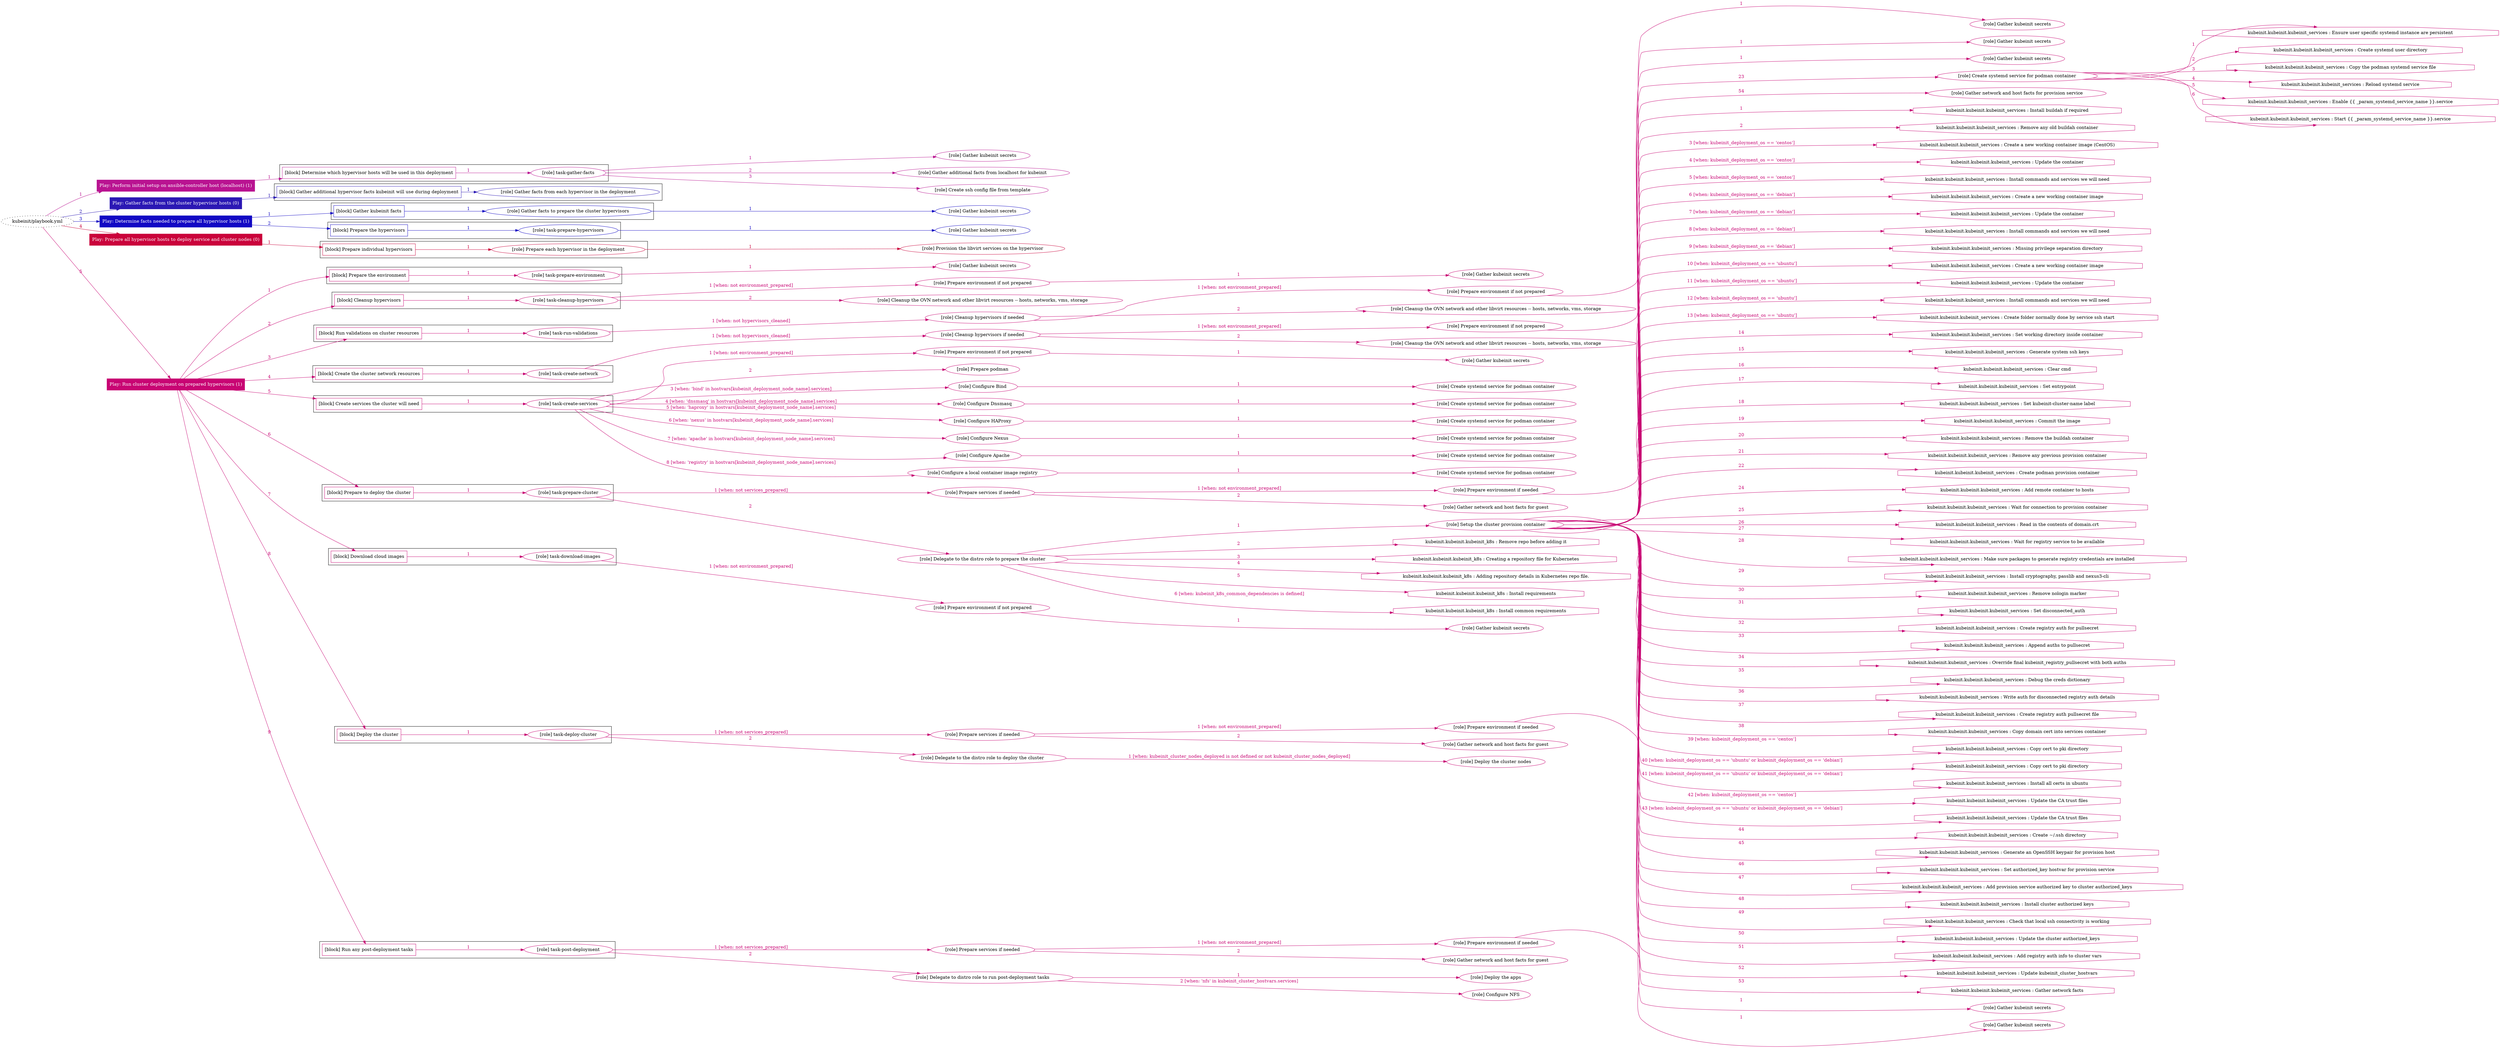 digraph {
	graph [concentrate=true ordering=in rankdir=LR ratio=fill]
	edge [esep=5 sep=10]
	"kubeinit/playbook.yml" [URL="/home/runner/work/kubeinit/kubeinit/kubeinit/playbook.yml" id=playbook_bab52380 style=dotted]
	play_ab8c2c2f [label="Play: Perform initial setup on ansible-controller host (localhost) (1)" URL="/home/runner/work/kubeinit/kubeinit/kubeinit/playbook.yml" color="#b91391" fontcolor="#ffffff" id=play_ab8c2c2f shape=box style=filled tooltip=localhost]
	"kubeinit/playbook.yml" -> play_ab8c2c2f [label="1 " color="#b91391" fontcolor="#b91391" id=edge_ab5bc87a labeltooltip="1 " tooltip="1 "]
	subgraph "Gather kubeinit secrets" {
		role_29bd2506 [label="[role] Gather kubeinit secrets" URL="/home/runner/.ansible/collections/ansible_collections/kubeinit/kubeinit/roles/kubeinit_prepare/tasks/build_hypervisors_group.yml" color="#b91391" id=role_29bd2506 tooltip="Gather kubeinit secrets"]
	}
	subgraph "Gather additional facts from localhost for kubeinit" {
		role_fb4307d1 [label="[role] Gather additional facts from localhost for kubeinit" URL="/home/runner/.ansible/collections/ansible_collections/kubeinit/kubeinit/roles/kubeinit_prepare/tasks/build_hypervisors_group.yml" color="#b91391" id=role_fb4307d1 tooltip="Gather additional facts from localhost for kubeinit"]
	}
	subgraph "Create ssh config file from template" {
		role_7c12951f [label="[role] Create ssh config file from template" URL="/home/runner/.ansible/collections/ansible_collections/kubeinit/kubeinit/roles/kubeinit_prepare/tasks/build_hypervisors_group.yml" color="#b91391" id=role_7c12951f tooltip="Create ssh config file from template"]
	}
	subgraph "task-gather-facts" {
		role_4f1a06e1 [label="[role] task-gather-facts" URL="/home/runner/work/kubeinit/kubeinit/kubeinit/playbook.yml" color="#b91391" id=role_4f1a06e1 tooltip="task-gather-facts"]
		role_4f1a06e1 -> role_29bd2506 [label="1 " color="#b91391" fontcolor="#b91391" id=edge_1827c71e labeltooltip="1 " tooltip="1 "]
		role_4f1a06e1 -> role_fb4307d1 [label="2 " color="#b91391" fontcolor="#b91391" id=edge_94fe7a59 labeltooltip="2 " tooltip="2 "]
		role_4f1a06e1 -> role_7c12951f [label="3 " color="#b91391" fontcolor="#b91391" id=edge_02c8deb4 labeltooltip="3 " tooltip="3 "]
	}
	subgraph "Play: Perform initial setup on ansible-controller host (localhost) (1)" {
		play_ab8c2c2f -> block_c62be55e [label=1 color="#b91391" fontcolor="#b91391" id=edge_c3bde0dd labeltooltip=1 tooltip=1]
		subgraph cluster_block_c62be55e {
			block_c62be55e [label="[block] Determine which hypervisor hosts will be used in this deployment" URL="/home/runner/work/kubeinit/kubeinit/kubeinit/playbook.yml" color="#b91391" id=block_c62be55e labeltooltip="Determine which hypervisor hosts will be used in this deployment" shape=box tooltip="Determine which hypervisor hosts will be used in this deployment"]
			block_c62be55e -> role_4f1a06e1 [label="1 " color="#b91391" fontcolor="#b91391" id=edge_980a116f labeltooltip="1 " tooltip="1 "]
		}
	}
	play_8b1535f5 [label="Play: Gather facts from the cluster hypervisor hosts (0)" URL="/home/runner/work/kubeinit/kubeinit/kubeinit/playbook.yml" color="#2b18b4" fontcolor="#ffffff" id=play_8b1535f5 shape=box style=filled tooltip="Play: Gather facts from the cluster hypervisor hosts (0)"]
	"kubeinit/playbook.yml" -> play_8b1535f5 [label="2 " color="#2b18b4" fontcolor="#2b18b4" id=edge_85190be4 labeltooltip="2 " tooltip="2 "]
	subgraph "Gather facts from each hypervisor in the deployment" {
		role_22b9bae1 [label="[role] Gather facts from each hypervisor in the deployment" URL="/home/runner/work/kubeinit/kubeinit/kubeinit/playbook.yml" color="#2b18b4" id=role_22b9bae1 tooltip="Gather facts from each hypervisor in the deployment"]
	}
	subgraph "Play: Gather facts from the cluster hypervisor hosts (0)" {
		play_8b1535f5 -> block_f2470f72 [label=1 color="#2b18b4" fontcolor="#2b18b4" id=edge_afec4514 labeltooltip=1 tooltip=1]
		subgraph cluster_block_f2470f72 {
			block_f2470f72 [label="[block] Gather additional hypervisor facts kubeinit will use during deployment" URL="/home/runner/work/kubeinit/kubeinit/kubeinit/playbook.yml" color="#2b18b4" id=block_f2470f72 labeltooltip="Gather additional hypervisor facts kubeinit will use during deployment" shape=box tooltip="Gather additional hypervisor facts kubeinit will use during deployment"]
			block_f2470f72 -> role_22b9bae1 [label="1 " color="#2b18b4" fontcolor="#2b18b4" id=edge_a79afdf9 labeltooltip="1 " tooltip="1 "]
		}
	}
	play_dfa42c08 [label="Play: Determine facts needed to prepare all hypervisor hosts (1)" URL="/home/runner/work/kubeinit/kubeinit/kubeinit/playbook.yml" color="#1208c4" fontcolor="#ffffff" id=play_dfa42c08 shape=box style=filled tooltip=localhost]
	"kubeinit/playbook.yml" -> play_dfa42c08 [label="3 " color="#1208c4" fontcolor="#1208c4" id=edge_bd2ebde8 labeltooltip="3 " tooltip="3 "]
	subgraph "Gather kubeinit secrets" {
		role_fef982fc [label="[role] Gather kubeinit secrets" URL="/home/runner/.ansible/collections/ansible_collections/kubeinit/kubeinit/roles/kubeinit_prepare/tasks/gather_kubeinit_facts.yml" color="#1208c4" id=role_fef982fc tooltip="Gather kubeinit secrets"]
	}
	subgraph "Gather facts to prepare the cluster hypervisors" {
		role_7468e5c7 [label="[role] Gather facts to prepare the cluster hypervisors" URL="/home/runner/work/kubeinit/kubeinit/kubeinit/playbook.yml" color="#1208c4" id=role_7468e5c7 tooltip="Gather facts to prepare the cluster hypervisors"]
		role_7468e5c7 -> role_fef982fc [label="1 " color="#1208c4" fontcolor="#1208c4" id=edge_0c8e7623 labeltooltip="1 " tooltip="1 "]
	}
	subgraph "Gather kubeinit secrets" {
		role_b72c1bca [label="[role] Gather kubeinit secrets" URL="/home/runner/.ansible/collections/ansible_collections/kubeinit/kubeinit/roles/kubeinit_prepare/tasks/gather_kubeinit_facts.yml" color="#1208c4" id=role_b72c1bca tooltip="Gather kubeinit secrets"]
	}
	subgraph "task-prepare-hypervisors" {
		role_9afe0929 [label="[role] task-prepare-hypervisors" URL="/home/runner/work/kubeinit/kubeinit/kubeinit/playbook.yml" color="#1208c4" id=role_9afe0929 tooltip="task-prepare-hypervisors"]
		role_9afe0929 -> role_b72c1bca [label="1 " color="#1208c4" fontcolor="#1208c4" id=edge_d8d8171d labeltooltip="1 " tooltip="1 "]
	}
	subgraph "Play: Determine facts needed to prepare all hypervisor hosts (1)" {
		play_dfa42c08 -> block_38c00bbc [label=1 color="#1208c4" fontcolor="#1208c4" id=edge_6fd871fe labeltooltip=1 tooltip=1]
		subgraph cluster_block_38c00bbc {
			block_38c00bbc [label="[block] Gather kubeinit facts" URL="/home/runner/work/kubeinit/kubeinit/kubeinit/playbook.yml" color="#1208c4" id=block_38c00bbc labeltooltip="Gather kubeinit facts" shape=box tooltip="Gather kubeinit facts"]
			block_38c00bbc -> role_7468e5c7 [label="1 " color="#1208c4" fontcolor="#1208c4" id=edge_7c41021a labeltooltip="1 " tooltip="1 "]
		}
		play_dfa42c08 -> block_5c221684 [label=2 color="#1208c4" fontcolor="#1208c4" id=edge_001e191f labeltooltip=2 tooltip=2]
		subgraph cluster_block_5c221684 {
			block_5c221684 [label="[block] Prepare the hypervisors" URL="/home/runner/work/kubeinit/kubeinit/kubeinit/playbook.yml" color="#1208c4" id=block_5c221684 labeltooltip="Prepare the hypervisors" shape=box tooltip="Prepare the hypervisors"]
			block_5c221684 -> role_9afe0929 [label="1 " color="#1208c4" fontcolor="#1208c4" id=edge_c5ece79e labeltooltip="1 " tooltip="1 "]
		}
	}
	play_35e8d7ab [label="Play: Prepare all hypervisor hosts to deploy service and cluster nodes (0)" URL="/home/runner/work/kubeinit/kubeinit/kubeinit/playbook.yml" color="#ca023b" fontcolor="#ffffff" id=play_35e8d7ab shape=box style=filled tooltip="Play: Prepare all hypervisor hosts to deploy service and cluster nodes (0)"]
	"kubeinit/playbook.yml" -> play_35e8d7ab [label="4 " color="#ca023b" fontcolor="#ca023b" id=edge_f5c8b6b8 labeltooltip="4 " tooltip="4 "]
	subgraph "Provision the libvirt services on the hypervisor" {
		role_1c97cb30 [label="[role] Provision the libvirt services on the hypervisor" URL="/home/runner/.ansible/collections/ansible_collections/kubeinit/kubeinit/roles/kubeinit_prepare/tasks/prepare_hypervisor.yml" color="#ca023b" id=role_1c97cb30 tooltip="Provision the libvirt services on the hypervisor"]
	}
	subgraph "Prepare each hypervisor in the deployment" {
		role_e67d24f3 [label="[role] Prepare each hypervisor in the deployment" URL="/home/runner/work/kubeinit/kubeinit/kubeinit/playbook.yml" color="#ca023b" id=role_e67d24f3 tooltip="Prepare each hypervisor in the deployment"]
		role_e67d24f3 -> role_1c97cb30 [label="1 " color="#ca023b" fontcolor="#ca023b" id=edge_efeb98af labeltooltip="1 " tooltip="1 "]
	}
	subgraph "Play: Prepare all hypervisor hosts to deploy service and cluster nodes (0)" {
		play_35e8d7ab -> block_9f0ec463 [label=1 color="#ca023b" fontcolor="#ca023b" id=edge_41ab7e2b labeltooltip=1 tooltip=1]
		subgraph cluster_block_9f0ec463 {
			block_9f0ec463 [label="[block] Prepare individual hypervisors" URL="/home/runner/work/kubeinit/kubeinit/kubeinit/playbook.yml" color="#ca023b" id=block_9f0ec463 labeltooltip="Prepare individual hypervisors" shape=box tooltip="Prepare individual hypervisors"]
			block_9f0ec463 -> role_e67d24f3 [label="1 " color="#ca023b" fontcolor="#ca023b" id=edge_e5e2b508 labeltooltip="1 " tooltip="1 "]
		}
	}
	play_7122db43 [label="Play: Run cluster deployment on prepared hypervisors (1)" URL="/home/runner/work/kubeinit/kubeinit/kubeinit/playbook.yml" color="#c80473" fontcolor="#ffffff" id=play_7122db43 shape=box style=filled tooltip=localhost]
	"kubeinit/playbook.yml" -> play_7122db43 [label="5 " color="#c80473" fontcolor="#c80473" id=edge_ae13721a labeltooltip="5 " tooltip="5 "]
	subgraph "Gather kubeinit secrets" {
		role_ff8877bf [label="[role] Gather kubeinit secrets" URL="/home/runner/.ansible/collections/ansible_collections/kubeinit/kubeinit/roles/kubeinit_prepare/tasks/gather_kubeinit_facts.yml" color="#c80473" id=role_ff8877bf tooltip="Gather kubeinit secrets"]
	}
	subgraph "task-prepare-environment" {
		role_b463a0f3 [label="[role] task-prepare-environment" URL="/home/runner/work/kubeinit/kubeinit/kubeinit/playbook.yml" color="#c80473" id=role_b463a0f3 tooltip="task-prepare-environment"]
		role_b463a0f3 -> role_ff8877bf [label="1 " color="#c80473" fontcolor="#c80473" id=edge_66064299 labeltooltip="1 " tooltip="1 "]
	}
	subgraph "Gather kubeinit secrets" {
		role_2657d0c7 [label="[role] Gather kubeinit secrets" URL="/home/runner/.ansible/collections/ansible_collections/kubeinit/kubeinit/roles/kubeinit_prepare/tasks/gather_kubeinit_facts.yml" color="#c80473" id=role_2657d0c7 tooltip="Gather kubeinit secrets"]
	}
	subgraph "Prepare environment if not prepared" {
		role_922859eb [label="[role] Prepare environment if not prepared" URL="/home/runner/.ansible/collections/ansible_collections/kubeinit/kubeinit/roles/kubeinit_prepare/tasks/cleanup_hypervisors.yml" color="#c80473" id=role_922859eb tooltip="Prepare environment if not prepared"]
		role_922859eb -> role_2657d0c7 [label="1 " color="#c80473" fontcolor="#c80473" id=edge_5bd768f9 labeltooltip="1 " tooltip="1 "]
	}
	subgraph "Cleanup the OVN network and other libvirt resources -- hosts, networks, vms, storage" {
		role_6a330fbf [label="[role] Cleanup the OVN network and other libvirt resources -- hosts, networks, vms, storage" URL="/home/runner/.ansible/collections/ansible_collections/kubeinit/kubeinit/roles/kubeinit_prepare/tasks/cleanup_hypervisors.yml" color="#c80473" id=role_6a330fbf tooltip="Cleanup the OVN network and other libvirt resources -- hosts, networks, vms, storage"]
	}
	subgraph "task-cleanup-hypervisors" {
		role_bda03fb5 [label="[role] task-cleanup-hypervisors" URL="/home/runner/work/kubeinit/kubeinit/kubeinit/playbook.yml" color="#c80473" id=role_bda03fb5 tooltip="task-cleanup-hypervisors"]
		role_bda03fb5 -> role_922859eb [label="1 [when: not environment_prepared]" color="#c80473" fontcolor="#c80473" id=edge_a8657cf2 labeltooltip="1 [when: not environment_prepared]" tooltip="1 [when: not environment_prepared]"]
		role_bda03fb5 -> role_6a330fbf [label="2 " color="#c80473" fontcolor="#c80473" id=edge_fb0228de labeltooltip="2 " tooltip="2 "]
	}
	subgraph "Gather kubeinit secrets" {
		role_5c817d25 [label="[role] Gather kubeinit secrets" URL="/home/runner/.ansible/collections/ansible_collections/kubeinit/kubeinit/roles/kubeinit_prepare/tasks/gather_kubeinit_facts.yml" color="#c80473" id=role_5c817d25 tooltip="Gather kubeinit secrets"]
	}
	subgraph "Prepare environment if not prepared" {
		role_eb1e2b5a [label="[role] Prepare environment if not prepared" URL="/home/runner/.ansible/collections/ansible_collections/kubeinit/kubeinit/roles/kubeinit_prepare/tasks/cleanup_hypervisors.yml" color="#c80473" id=role_eb1e2b5a tooltip="Prepare environment if not prepared"]
		role_eb1e2b5a -> role_5c817d25 [label="1 " color="#c80473" fontcolor="#c80473" id=edge_af7e07a8 labeltooltip="1 " tooltip="1 "]
	}
	subgraph "Cleanup the OVN network and other libvirt resources -- hosts, networks, vms, storage" {
		role_a6168271 [label="[role] Cleanup the OVN network and other libvirt resources -- hosts, networks, vms, storage" URL="/home/runner/.ansible/collections/ansible_collections/kubeinit/kubeinit/roles/kubeinit_prepare/tasks/cleanup_hypervisors.yml" color="#c80473" id=role_a6168271 tooltip="Cleanup the OVN network and other libvirt resources -- hosts, networks, vms, storage"]
	}
	subgraph "Cleanup hypervisors if needed" {
		role_17991f16 [label="[role] Cleanup hypervisors if needed" URL="/home/runner/.ansible/collections/ansible_collections/kubeinit/kubeinit/roles/kubeinit_validations/tasks/main.yml" color="#c80473" id=role_17991f16 tooltip="Cleanup hypervisors if needed"]
		role_17991f16 -> role_eb1e2b5a [label="1 [when: not environment_prepared]" color="#c80473" fontcolor="#c80473" id=edge_dbf81beb labeltooltip="1 [when: not environment_prepared]" tooltip="1 [when: not environment_prepared]"]
		role_17991f16 -> role_a6168271 [label="2 " color="#c80473" fontcolor="#c80473" id=edge_245c0094 labeltooltip="2 " tooltip="2 "]
	}
	subgraph "task-run-validations" {
		role_a78595de [label="[role] task-run-validations" URL="/home/runner/work/kubeinit/kubeinit/kubeinit/playbook.yml" color="#c80473" id=role_a78595de tooltip="task-run-validations"]
		role_a78595de -> role_17991f16 [label="1 [when: not hypervisors_cleaned]" color="#c80473" fontcolor="#c80473" id=edge_1db9addf labeltooltip="1 [when: not hypervisors_cleaned]" tooltip="1 [when: not hypervisors_cleaned]"]
	}
	subgraph "Gather kubeinit secrets" {
		role_f3d2ae56 [label="[role] Gather kubeinit secrets" URL="/home/runner/.ansible/collections/ansible_collections/kubeinit/kubeinit/roles/kubeinit_prepare/tasks/gather_kubeinit_facts.yml" color="#c80473" id=role_f3d2ae56 tooltip="Gather kubeinit secrets"]
	}
	subgraph "Prepare environment if not prepared" {
		role_ef131fc8 [label="[role] Prepare environment if not prepared" URL="/home/runner/.ansible/collections/ansible_collections/kubeinit/kubeinit/roles/kubeinit_prepare/tasks/cleanup_hypervisors.yml" color="#c80473" id=role_ef131fc8 tooltip="Prepare environment if not prepared"]
		role_ef131fc8 -> role_f3d2ae56 [label="1 " color="#c80473" fontcolor="#c80473" id=edge_275e62e5 labeltooltip="1 " tooltip="1 "]
	}
	subgraph "Cleanup the OVN network and other libvirt resources -- hosts, networks, vms, storage" {
		role_db1ad10c [label="[role] Cleanup the OVN network and other libvirt resources -- hosts, networks, vms, storage" URL="/home/runner/.ansible/collections/ansible_collections/kubeinit/kubeinit/roles/kubeinit_prepare/tasks/cleanup_hypervisors.yml" color="#c80473" id=role_db1ad10c tooltip="Cleanup the OVN network and other libvirt resources -- hosts, networks, vms, storage"]
	}
	subgraph "Cleanup hypervisors if needed" {
		role_2d81daad [label="[role] Cleanup hypervisors if needed" URL="/home/runner/.ansible/collections/ansible_collections/kubeinit/kubeinit/roles/kubeinit_libvirt/tasks/create_network.yml" color="#c80473" id=role_2d81daad tooltip="Cleanup hypervisors if needed"]
		role_2d81daad -> role_ef131fc8 [label="1 [when: not environment_prepared]" color="#c80473" fontcolor="#c80473" id=edge_c648af03 labeltooltip="1 [when: not environment_prepared]" tooltip="1 [when: not environment_prepared]"]
		role_2d81daad -> role_db1ad10c [label="2 " color="#c80473" fontcolor="#c80473" id=edge_c4f0b02d labeltooltip="2 " tooltip="2 "]
	}
	subgraph "task-create-network" {
		role_877acf6f [label="[role] task-create-network" URL="/home/runner/work/kubeinit/kubeinit/kubeinit/playbook.yml" color="#c80473" id=role_877acf6f tooltip="task-create-network"]
		role_877acf6f -> role_2d81daad [label="1 [when: not hypervisors_cleaned]" color="#c80473" fontcolor="#c80473" id=edge_6171f431 labeltooltip="1 [when: not hypervisors_cleaned]" tooltip="1 [when: not hypervisors_cleaned]"]
	}
	subgraph "Gather kubeinit secrets" {
		role_0e3fd615 [label="[role] Gather kubeinit secrets" URL="/home/runner/.ansible/collections/ansible_collections/kubeinit/kubeinit/roles/kubeinit_prepare/tasks/gather_kubeinit_facts.yml" color="#c80473" id=role_0e3fd615 tooltip="Gather kubeinit secrets"]
	}
	subgraph "Prepare environment if not prepared" {
		role_6198b1c5 [label="[role] Prepare environment if not prepared" URL="/home/runner/.ansible/collections/ansible_collections/kubeinit/kubeinit/roles/kubeinit_services/tasks/main.yml" color="#c80473" id=role_6198b1c5 tooltip="Prepare environment if not prepared"]
		role_6198b1c5 -> role_0e3fd615 [label="1 " color="#c80473" fontcolor="#c80473" id=edge_bcfac354 labeltooltip="1 " tooltip="1 "]
	}
	subgraph "Prepare podman" {
		role_3cb2ec91 [label="[role] Prepare podman" URL="/home/runner/.ansible/collections/ansible_collections/kubeinit/kubeinit/roles/kubeinit_services/tasks/00_create_service_pod.yml" color="#c80473" id=role_3cb2ec91 tooltip="Prepare podman"]
	}
	subgraph "Create systemd service for podman container" {
		role_beee6a24 [label="[role] Create systemd service for podman container" URL="/home/runner/.ansible/collections/ansible_collections/kubeinit/kubeinit/roles/kubeinit_bind/tasks/main.yml" color="#c80473" id=role_beee6a24 tooltip="Create systemd service for podman container"]
	}
	subgraph "Configure Bind" {
		role_9163fbd9 [label="[role] Configure Bind" URL="/home/runner/.ansible/collections/ansible_collections/kubeinit/kubeinit/roles/kubeinit_services/tasks/start_services_containers.yml" color="#c80473" id=role_9163fbd9 tooltip="Configure Bind"]
		role_9163fbd9 -> role_beee6a24 [label="1 " color="#c80473" fontcolor="#c80473" id=edge_44fa0951 labeltooltip="1 " tooltip="1 "]
	}
	subgraph "Create systemd service for podman container" {
		role_f602eb16 [label="[role] Create systemd service for podman container" URL="/home/runner/.ansible/collections/ansible_collections/kubeinit/kubeinit/roles/kubeinit_dnsmasq/tasks/main.yml" color="#c80473" id=role_f602eb16 tooltip="Create systemd service for podman container"]
	}
	subgraph "Configure Dnsmasq" {
		role_70b5dde8 [label="[role] Configure Dnsmasq" URL="/home/runner/.ansible/collections/ansible_collections/kubeinit/kubeinit/roles/kubeinit_services/tasks/start_services_containers.yml" color="#c80473" id=role_70b5dde8 tooltip="Configure Dnsmasq"]
		role_70b5dde8 -> role_f602eb16 [label="1 " color="#c80473" fontcolor="#c80473" id=edge_2ef0e050 labeltooltip="1 " tooltip="1 "]
	}
	subgraph "Create systemd service for podman container" {
		role_3c6e41ba [label="[role] Create systemd service for podman container" URL="/home/runner/.ansible/collections/ansible_collections/kubeinit/kubeinit/roles/kubeinit_haproxy/tasks/main.yml" color="#c80473" id=role_3c6e41ba tooltip="Create systemd service for podman container"]
	}
	subgraph "Configure HAProxy" {
		role_0c45ed5b [label="[role] Configure HAProxy" URL="/home/runner/.ansible/collections/ansible_collections/kubeinit/kubeinit/roles/kubeinit_services/tasks/start_services_containers.yml" color="#c80473" id=role_0c45ed5b tooltip="Configure HAProxy"]
		role_0c45ed5b -> role_3c6e41ba [label="1 " color="#c80473" fontcolor="#c80473" id=edge_a0116e2d labeltooltip="1 " tooltip="1 "]
	}
	subgraph "Create systemd service for podman container" {
		role_84e0951c [label="[role] Create systemd service for podman container" URL="/home/runner/.ansible/collections/ansible_collections/kubeinit/kubeinit/roles/kubeinit_nexus/tasks/main.yml" color="#c80473" id=role_84e0951c tooltip="Create systemd service for podman container"]
	}
	subgraph "Configure Nexus" {
		role_60df5eb3 [label="[role] Configure Nexus" URL="/home/runner/.ansible/collections/ansible_collections/kubeinit/kubeinit/roles/kubeinit_services/tasks/start_services_containers.yml" color="#c80473" id=role_60df5eb3 tooltip="Configure Nexus"]
		role_60df5eb3 -> role_84e0951c [label="1 " color="#c80473" fontcolor="#c80473" id=edge_0cfd5691 labeltooltip="1 " tooltip="1 "]
	}
	subgraph "Create systemd service for podman container" {
		role_899daacc [label="[role] Create systemd service for podman container" URL="/home/runner/.ansible/collections/ansible_collections/kubeinit/kubeinit/roles/kubeinit_apache/tasks/main.yml" color="#c80473" id=role_899daacc tooltip="Create systemd service for podman container"]
	}
	subgraph "Configure Apache" {
		role_068e35e1 [label="[role] Configure Apache" URL="/home/runner/.ansible/collections/ansible_collections/kubeinit/kubeinit/roles/kubeinit_services/tasks/start_services_containers.yml" color="#c80473" id=role_068e35e1 tooltip="Configure Apache"]
		role_068e35e1 -> role_899daacc [label="1 " color="#c80473" fontcolor="#c80473" id=edge_22075155 labeltooltip="1 " tooltip="1 "]
	}
	subgraph "Create systemd service for podman container" {
		role_b38db1c7 [label="[role] Create systemd service for podman container" URL="/home/runner/.ansible/collections/ansible_collections/kubeinit/kubeinit/roles/kubeinit_registry/tasks/main.yml" color="#c80473" id=role_b38db1c7 tooltip="Create systemd service for podman container"]
	}
	subgraph "Configure a local container image registry" {
		role_33145c2f [label="[role] Configure a local container image registry" URL="/home/runner/.ansible/collections/ansible_collections/kubeinit/kubeinit/roles/kubeinit_services/tasks/start_services_containers.yml" color="#c80473" id=role_33145c2f tooltip="Configure a local container image registry"]
		role_33145c2f -> role_b38db1c7 [label="1 " color="#c80473" fontcolor="#c80473" id=edge_bcf93f26 labeltooltip="1 " tooltip="1 "]
	}
	subgraph "task-create-services" {
		role_3485652f [label="[role] task-create-services" URL="/home/runner/work/kubeinit/kubeinit/kubeinit/playbook.yml" color="#c80473" id=role_3485652f tooltip="task-create-services"]
		role_3485652f -> role_6198b1c5 [label="1 [when: not environment_prepared]" color="#c80473" fontcolor="#c80473" id=edge_8195fd3c labeltooltip="1 [when: not environment_prepared]" tooltip="1 [when: not environment_prepared]"]
		role_3485652f -> role_3cb2ec91 [label="2 " color="#c80473" fontcolor="#c80473" id=edge_f5e08413 labeltooltip="2 " tooltip="2 "]
		role_3485652f -> role_9163fbd9 [label="3 [when: 'bind' in hostvars[kubeinit_deployment_node_name].services]" color="#c80473" fontcolor="#c80473" id=edge_02f51126 labeltooltip="3 [when: 'bind' in hostvars[kubeinit_deployment_node_name].services]" tooltip="3 [when: 'bind' in hostvars[kubeinit_deployment_node_name].services]"]
		role_3485652f -> role_70b5dde8 [label="4 [when: 'dnsmasq' in hostvars[kubeinit_deployment_node_name].services]" color="#c80473" fontcolor="#c80473" id=edge_bdc61996 labeltooltip="4 [when: 'dnsmasq' in hostvars[kubeinit_deployment_node_name].services]" tooltip="4 [when: 'dnsmasq' in hostvars[kubeinit_deployment_node_name].services]"]
		role_3485652f -> role_0c45ed5b [label="5 [when: 'haproxy' in hostvars[kubeinit_deployment_node_name].services]" color="#c80473" fontcolor="#c80473" id=edge_4350215d labeltooltip="5 [when: 'haproxy' in hostvars[kubeinit_deployment_node_name].services]" tooltip="5 [when: 'haproxy' in hostvars[kubeinit_deployment_node_name].services]"]
		role_3485652f -> role_60df5eb3 [label="6 [when: 'nexus' in hostvars[kubeinit_deployment_node_name].services]" color="#c80473" fontcolor="#c80473" id=edge_0079bb2c labeltooltip="6 [when: 'nexus' in hostvars[kubeinit_deployment_node_name].services]" tooltip="6 [when: 'nexus' in hostvars[kubeinit_deployment_node_name].services]"]
		role_3485652f -> role_068e35e1 [label="7 [when: 'apache' in hostvars[kubeinit_deployment_node_name].services]" color="#c80473" fontcolor="#c80473" id=edge_9c2bd896 labeltooltip="7 [when: 'apache' in hostvars[kubeinit_deployment_node_name].services]" tooltip="7 [when: 'apache' in hostvars[kubeinit_deployment_node_name].services]"]
		role_3485652f -> role_33145c2f [label="8 [when: 'registry' in hostvars[kubeinit_deployment_node_name].services]" color="#c80473" fontcolor="#c80473" id=edge_d6f3e932 labeltooltip="8 [when: 'registry' in hostvars[kubeinit_deployment_node_name].services]" tooltip="8 [when: 'registry' in hostvars[kubeinit_deployment_node_name].services]"]
	}
	subgraph "Gather kubeinit secrets" {
		role_8bf1cfaa [label="[role] Gather kubeinit secrets" URL="/home/runner/.ansible/collections/ansible_collections/kubeinit/kubeinit/roles/kubeinit_prepare/tasks/gather_kubeinit_facts.yml" color="#c80473" id=role_8bf1cfaa tooltip="Gather kubeinit secrets"]
	}
	subgraph "Prepare environment if needed" {
		role_a429f6a2 [label="[role] Prepare environment if needed" URL="/home/runner/.ansible/collections/ansible_collections/kubeinit/kubeinit/roles/kubeinit_services/tasks/prepare_services.yml" color="#c80473" id=role_a429f6a2 tooltip="Prepare environment if needed"]
		role_a429f6a2 -> role_8bf1cfaa [label="1 " color="#c80473" fontcolor="#c80473" id=edge_7e6104c6 labeltooltip="1 " tooltip="1 "]
	}
	subgraph "Gather network and host facts for guest" {
		role_01ef0541 [label="[role] Gather network and host facts for guest" URL="/home/runner/.ansible/collections/ansible_collections/kubeinit/kubeinit/roles/kubeinit_services/tasks/prepare_services.yml" color="#c80473" id=role_01ef0541 tooltip="Gather network and host facts for guest"]
	}
	subgraph "Prepare services if needed" {
		role_b3b0c90c [label="[role] Prepare services if needed" URL="/home/runner/.ansible/collections/ansible_collections/kubeinit/kubeinit/roles/kubeinit_prepare/tasks/prepare_cluster.yml" color="#c80473" id=role_b3b0c90c tooltip="Prepare services if needed"]
		role_b3b0c90c -> role_a429f6a2 [label="1 [when: not environment_prepared]" color="#c80473" fontcolor="#c80473" id=edge_4ab1cb40 labeltooltip="1 [when: not environment_prepared]" tooltip="1 [when: not environment_prepared]"]
		role_b3b0c90c -> role_01ef0541 [label="2 " color="#c80473" fontcolor="#c80473" id=edge_785cef26 labeltooltip="2 " tooltip="2 "]
	}
	subgraph "Create systemd service for podman container" {
		role_f7677ff7 [label="[role] Create systemd service for podman container" URL="/home/runner/.ansible/collections/ansible_collections/kubeinit/kubeinit/roles/kubeinit_services/tasks/create_provision_container.yml" color="#c80473" id=role_f7677ff7 tooltip="Create systemd service for podman container"]
		task_81b78218 [label="kubeinit.kubeinit.kubeinit_services : Ensure user specific systemd instance are persistent" URL="/home/runner/.ansible/collections/ansible_collections/kubeinit/kubeinit/roles/kubeinit_services/tasks/create_managed_service.yml" color="#c80473" id=task_81b78218 shape=octagon tooltip="kubeinit.kubeinit.kubeinit_services : Ensure user specific systemd instance are persistent"]
		role_f7677ff7 -> task_81b78218 [label="1 " color="#c80473" fontcolor="#c80473" id=edge_77e291db labeltooltip="1 " tooltip="1 "]
		task_2df68102 [label="kubeinit.kubeinit.kubeinit_services : Create systemd user directory" URL="/home/runner/.ansible/collections/ansible_collections/kubeinit/kubeinit/roles/kubeinit_services/tasks/create_managed_service.yml" color="#c80473" id=task_2df68102 shape=octagon tooltip="kubeinit.kubeinit.kubeinit_services : Create systemd user directory"]
		role_f7677ff7 -> task_2df68102 [label="2 " color="#c80473" fontcolor="#c80473" id=edge_b4095eae labeltooltip="2 " tooltip="2 "]
		task_8eccd59c [label="kubeinit.kubeinit.kubeinit_services : Copy the podman systemd service file" URL="/home/runner/.ansible/collections/ansible_collections/kubeinit/kubeinit/roles/kubeinit_services/tasks/create_managed_service.yml" color="#c80473" id=task_8eccd59c shape=octagon tooltip="kubeinit.kubeinit.kubeinit_services : Copy the podman systemd service file"]
		role_f7677ff7 -> task_8eccd59c [label="3 " color="#c80473" fontcolor="#c80473" id=edge_faa5a8ca labeltooltip="3 " tooltip="3 "]
		task_4d556d28 [label="kubeinit.kubeinit.kubeinit_services : Reload systemd service" URL="/home/runner/.ansible/collections/ansible_collections/kubeinit/kubeinit/roles/kubeinit_services/tasks/create_managed_service.yml" color="#c80473" id=task_4d556d28 shape=octagon tooltip="kubeinit.kubeinit.kubeinit_services : Reload systemd service"]
		role_f7677ff7 -> task_4d556d28 [label="4 " color="#c80473" fontcolor="#c80473" id=edge_5fc48e6a labeltooltip="4 " tooltip="4 "]
		task_33c7e811 [label="kubeinit.kubeinit.kubeinit_services : Enable {{ _param_systemd_service_name }}.service" URL="/home/runner/.ansible/collections/ansible_collections/kubeinit/kubeinit/roles/kubeinit_services/tasks/create_managed_service.yml" color="#c80473" id=task_33c7e811 shape=octagon tooltip="kubeinit.kubeinit.kubeinit_services : Enable {{ _param_systemd_service_name }}.service"]
		role_f7677ff7 -> task_33c7e811 [label="5 " color="#c80473" fontcolor="#c80473" id=edge_8d1151f5 labeltooltip="5 " tooltip="5 "]
		task_865d87c2 [label="kubeinit.kubeinit.kubeinit_services : Start {{ _param_systemd_service_name }}.service" URL="/home/runner/.ansible/collections/ansible_collections/kubeinit/kubeinit/roles/kubeinit_services/tasks/create_managed_service.yml" color="#c80473" id=task_865d87c2 shape=octagon tooltip="kubeinit.kubeinit.kubeinit_services : Start {{ _param_systemd_service_name }}.service"]
		role_f7677ff7 -> task_865d87c2 [label="6 " color="#c80473" fontcolor="#c80473" id=edge_17fbf572 labeltooltip="6 " tooltip="6 "]
	}
	subgraph "Gather network and host facts for provision service" {
		role_17dfa858 [label="[role] Gather network and host facts for provision service" URL="/home/runner/.ansible/collections/ansible_collections/kubeinit/kubeinit/roles/kubeinit_services/tasks/create_provision_container.yml" color="#c80473" id=role_17dfa858 tooltip="Gather network and host facts for provision service"]
	}
	subgraph "Setup the cluster provision container" {
		role_69c9386e [label="[role] Setup the cluster provision container" URL="/home/runner/.ansible/collections/ansible_collections/kubeinit/kubeinit/roles/kubeinit_k8s/tasks/prepare_cluster.yml" color="#c80473" id=role_69c9386e tooltip="Setup the cluster provision container"]
		task_8ef0b08d [label="kubeinit.kubeinit.kubeinit_services : Install buildah if required" URL="/home/runner/.ansible/collections/ansible_collections/kubeinit/kubeinit/roles/kubeinit_services/tasks/create_provision_container.yml" color="#c80473" id=task_8ef0b08d shape=octagon tooltip="kubeinit.kubeinit.kubeinit_services : Install buildah if required"]
		role_69c9386e -> task_8ef0b08d [label="1 " color="#c80473" fontcolor="#c80473" id=edge_b5f2412e labeltooltip="1 " tooltip="1 "]
		task_c192d8ae [label="kubeinit.kubeinit.kubeinit_services : Remove any old buildah container" URL="/home/runner/.ansible/collections/ansible_collections/kubeinit/kubeinit/roles/kubeinit_services/tasks/create_provision_container.yml" color="#c80473" id=task_c192d8ae shape=octagon tooltip="kubeinit.kubeinit.kubeinit_services : Remove any old buildah container"]
		role_69c9386e -> task_c192d8ae [label="2 " color="#c80473" fontcolor="#c80473" id=edge_43108eef labeltooltip="2 " tooltip="2 "]
		task_12732537 [label="kubeinit.kubeinit.kubeinit_services : Create a new working container image (CentOS)" URL="/home/runner/.ansible/collections/ansible_collections/kubeinit/kubeinit/roles/kubeinit_services/tasks/create_provision_container.yml" color="#c80473" id=task_12732537 shape=octagon tooltip="kubeinit.kubeinit.kubeinit_services : Create a new working container image (CentOS)"]
		role_69c9386e -> task_12732537 [label="3 [when: kubeinit_deployment_os == 'centos']" color="#c80473" fontcolor="#c80473" id=edge_eb73186b labeltooltip="3 [when: kubeinit_deployment_os == 'centos']" tooltip="3 [when: kubeinit_deployment_os == 'centos']"]
		task_c9d0de0c [label="kubeinit.kubeinit.kubeinit_services : Update the container" URL="/home/runner/.ansible/collections/ansible_collections/kubeinit/kubeinit/roles/kubeinit_services/tasks/create_provision_container.yml" color="#c80473" id=task_c9d0de0c shape=octagon tooltip="kubeinit.kubeinit.kubeinit_services : Update the container"]
		role_69c9386e -> task_c9d0de0c [label="4 [when: kubeinit_deployment_os == 'centos']" color="#c80473" fontcolor="#c80473" id=edge_ba8da792 labeltooltip="4 [when: kubeinit_deployment_os == 'centos']" tooltip="4 [when: kubeinit_deployment_os == 'centos']"]
		task_25b6e0f3 [label="kubeinit.kubeinit.kubeinit_services : Install commands and services we will need" URL="/home/runner/.ansible/collections/ansible_collections/kubeinit/kubeinit/roles/kubeinit_services/tasks/create_provision_container.yml" color="#c80473" id=task_25b6e0f3 shape=octagon tooltip="kubeinit.kubeinit.kubeinit_services : Install commands and services we will need"]
		role_69c9386e -> task_25b6e0f3 [label="5 [when: kubeinit_deployment_os == 'centos']" color="#c80473" fontcolor="#c80473" id=edge_ad189ac2 labeltooltip="5 [when: kubeinit_deployment_os == 'centos']" tooltip="5 [when: kubeinit_deployment_os == 'centos']"]
		task_8291c6d1 [label="kubeinit.kubeinit.kubeinit_services : Create a new working container image" URL="/home/runner/.ansible/collections/ansible_collections/kubeinit/kubeinit/roles/kubeinit_services/tasks/create_provision_container.yml" color="#c80473" id=task_8291c6d1 shape=octagon tooltip="kubeinit.kubeinit.kubeinit_services : Create a new working container image"]
		role_69c9386e -> task_8291c6d1 [label="6 [when: kubeinit_deployment_os == 'debian']" color="#c80473" fontcolor="#c80473" id=edge_0fed8899 labeltooltip="6 [when: kubeinit_deployment_os == 'debian']" tooltip="6 [when: kubeinit_deployment_os == 'debian']"]
		task_d9fe40fa [label="kubeinit.kubeinit.kubeinit_services : Update the container" URL="/home/runner/.ansible/collections/ansible_collections/kubeinit/kubeinit/roles/kubeinit_services/tasks/create_provision_container.yml" color="#c80473" id=task_d9fe40fa shape=octagon tooltip="kubeinit.kubeinit.kubeinit_services : Update the container"]
		role_69c9386e -> task_d9fe40fa [label="7 [when: kubeinit_deployment_os == 'debian']" color="#c80473" fontcolor="#c80473" id=edge_90f3947d labeltooltip="7 [when: kubeinit_deployment_os == 'debian']" tooltip="7 [when: kubeinit_deployment_os == 'debian']"]
		task_86b1d391 [label="kubeinit.kubeinit.kubeinit_services : Install commands and services we will need" URL="/home/runner/.ansible/collections/ansible_collections/kubeinit/kubeinit/roles/kubeinit_services/tasks/create_provision_container.yml" color="#c80473" id=task_86b1d391 shape=octagon tooltip="kubeinit.kubeinit.kubeinit_services : Install commands and services we will need"]
		role_69c9386e -> task_86b1d391 [label="8 [when: kubeinit_deployment_os == 'debian']" color="#c80473" fontcolor="#c80473" id=edge_0fdc92d8 labeltooltip="8 [when: kubeinit_deployment_os == 'debian']" tooltip="8 [when: kubeinit_deployment_os == 'debian']"]
		task_5406e0a9 [label="kubeinit.kubeinit.kubeinit_services : Missing privilege separation directory" URL="/home/runner/.ansible/collections/ansible_collections/kubeinit/kubeinit/roles/kubeinit_services/tasks/create_provision_container.yml" color="#c80473" id=task_5406e0a9 shape=octagon tooltip="kubeinit.kubeinit.kubeinit_services : Missing privilege separation directory"]
		role_69c9386e -> task_5406e0a9 [label="9 [when: kubeinit_deployment_os == 'debian']" color="#c80473" fontcolor="#c80473" id=edge_f37853d2 labeltooltip="9 [when: kubeinit_deployment_os == 'debian']" tooltip="9 [when: kubeinit_deployment_os == 'debian']"]
		task_17f1333b [label="kubeinit.kubeinit.kubeinit_services : Create a new working container image" URL="/home/runner/.ansible/collections/ansible_collections/kubeinit/kubeinit/roles/kubeinit_services/tasks/create_provision_container.yml" color="#c80473" id=task_17f1333b shape=octagon tooltip="kubeinit.kubeinit.kubeinit_services : Create a new working container image"]
		role_69c9386e -> task_17f1333b [label="10 [when: kubeinit_deployment_os == 'ubuntu']" color="#c80473" fontcolor="#c80473" id=edge_6bc6914e labeltooltip="10 [when: kubeinit_deployment_os == 'ubuntu']" tooltip="10 [when: kubeinit_deployment_os == 'ubuntu']"]
		task_14356e5a [label="kubeinit.kubeinit.kubeinit_services : Update the container" URL="/home/runner/.ansible/collections/ansible_collections/kubeinit/kubeinit/roles/kubeinit_services/tasks/create_provision_container.yml" color="#c80473" id=task_14356e5a shape=octagon tooltip="kubeinit.kubeinit.kubeinit_services : Update the container"]
		role_69c9386e -> task_14356e5a [label="11 [when: kubeinit_deployment_os == 'ubuntu']" color="#c80473" fontcolor="#c80473" id=edge_e0162805 labeltooltip="11 [when: kubeinit_deployment_os == 'ubuntu']" tooltip="11 [when: kubeinit_deployment_os == 'ubuntu']"]
		task_64b1b05c [label="kubeinit.kubeinit.kubeinit_services : Install commands and services we will need" URL="/home/runner/.ansible/collections/ansible_collections/kubeinit/kubeinit/roles/kubeinit_services/tasks/create_provision_container.yml" color="#c80473" id=task_64b1b05c shape=octagon tooltip="kubeinit.kubeinit.kubeinit_services : Install commands and services we will need"]
		role_69c9386e -> task_64b1b05c [label="12 [when: kubeinit_deployment_os == 'ubuntu']" color="#c80473" fontcolor="#c80473" id=edge_20b97b01 labeltooltip="12 [when: kubeinit_deployment_os == 'ubuntu']" tooltip="12 [when: kubeinit_deployment_os == 'ubuntu']"]
		task_0373a10f [label="kubeinit.kubeinit.kubeinit_services : Create folder normally done by service ssh start" URL="/home/runner/.ansible/collections/ansible_collections/kubeinit/kubeinit/roles/kubeinit_services/tasks/create_provision_container.yml" color="#c80473" id=task_0373a10f shape=octagon tooltip="kubeinit.kubeinit.kubeinit_services : Create folder normally done by service ssh start"]
		role_69c9386e -> task_0373a10f [label="13 [when: kubeinit_deployment_os == 'ubuntu']" color="#c80473" fontcolor="#c80473" id=edge_9f1567aa labeltooltip="13 [when: kubeinit_deployment_os == 'ubuntu']" tooltip="13 [when: kubeinit_deployment_os == 'ubuntu']"]
		task_b38a61a4 [label="kubeinit.kubeinit.kubeinit_services : Set working directory inside container" URL="/home/runner/.ansible/collections/ansible_collections/kubeinit/kubeinit/roles/kubeinit_services/tasks/create_provision_container.yml" color="#c80473" id=task_b38a61a4 shape=octagon tooltip="kubeinit.kubeinit.kubeinit_services : Set working directory inside container"]
		role_69c9386e -> task_b38a61a4 [label="14 " color="#c80473" fontcolor="#c80473" id=edge_d4e1289d labeltooltip="14 " tooltip="14 "]
		task_90cec8b8 [label="kubeinit.kubeinit.kubeinit_services : Generate system ssh keys" URL="/home/runner/.ansible/collections/ansible_collections/kubeinit/kubeinit/roles/kubeinit_services/tasks/create_provision_container.yml" color="#c80473" id=task_90cec8b8 shape=octagon tooltip="kubeinit.kubeinit.kubeinit_services : Generate system ssh keys"]
		role_69c9386e -> task_90cec8b8 [label="15 " color="#c80473" fontcolor="#c80473" id=edge_253f8aab labeltooltip="15 " tooltip="15 "]
		task_07c45b24 [label="kubeinit.kubeinit.kubeinit_services : Clear cmd" URL="/home/runner/.ansible/collections/ansible_collections/kubeinit/kubeinit/roles/kubeinit_services/tasks/create_provision_container.yml" color="#c80473" id=task_07c45b24 shape=octagon tooltip="kubeinit.kubeinit.kubeinit_services : Clear cmd"]
		role_69c9386e -> task_07c45b24 [label="16 " color="#c80473" fontcolor="#c80473" id=edge_a84bde2c labeltooltip="16 " tooltip="16 "]
		task_ff32ae24 [label="kubeinit.kubeinit.kubeinit_services : Set entrypoint" URL="/home/runner/.ansible/collections/ansible_collections/kubeinit/kubeinit/roles/kubeinit_services/tasks/create_provision_container.yml" color="#c80473" id=task_ff32ae24 shape=octagon tooltip="kubeinit.kubeinit.kubeinit_services : Set entrypoint"]
		role_69c9386e -> task_ff32ae24 [label="17 " color="#c80473" fontcolor="#c80473" id=edge_ed39e372 labeltooltip="17 " tooltip="17 "]
		task_ac84e19d [label="kubeinit.kubeinit.kubeinit_services : Set kubeinit-cluster-name label" URL="/home/runner/.ansible/collections/ansible_collections/kubeinit/kubeinit/roles/kubeinit_services/tasks/create_provision_container.yml" color="#c80473" id=task_ac84e19d shape=octagon tooltip="kubeinit.kubeinit.kubeinit_services : Set kubeinit-cluster-name label"]
		role_69c9386e -> task_ac84e19d [label="18 " color="#c80473" fontcolor="#c80473" id=edge_ac28167b labeltooltip="18 " tooltip="18 "]
		task_767e6f1f [label="kubeinit.kubeinit.kubeinit_services : Commit the image" URL="/home/runner/.ansible/collections/ansible_collections/kubeinit/kubeinit/roles/kubeinit_services/tasks/create_provision_container.yml" color="#c80473" id=task_767e6f1f shape=octagon tooltip="kubeinit.kubeinit.kubeinit_services : Commit the image"]
		role_69c9386e -> task_767e6f1f [label="19 " color="#c80473" fontcolor="#c80473" id=edge_1f9467b1 labeltooltip="19 " tooltip="19 "]
		task_4d9b0997 [label="kubeinit.kubeinit.kubeinit_services : Remove the buildah container" URL="/home/runner/.ansible/collections/ansible_collections/kubeinit/kubeinit/roles/kubeinit_services/tasks/create_provision_container.yml" color="#c80473" id=task_4d9b0997 shape=octagon tooltip="kubeinit.kubeinit.kubeinit_services : Remove the buildah container"]
		role_69c9386e -> task_4d9b0997 [label="20 " color="#c80473" fontcolor="#c80473" id=edge_28446004 labeltooltip="20 " tooltip="20 "]
		task_e6aa6604 [label="kubeinit.kubeinit.kubeinit_services : Remove any previous provision container" URL="/home/runner/.ansible/collections/ansible_collections/kubeinit/kubeinit/roles/kubeinit_services/tasks/create_provision_container.yml" color="#c80473" id=task_e6aa6604 shape=octagon tooltip="kubeinit.kubeinit.kubeinit_services : Remove any previous provision container"]
		role_69c9386e -> task_e6aa6604 [label="21 " color="#c80473" fontcolor="#c80473" id=edge_41d5ed86 labeltooltip="21 " tooltip="21 "]
		task_f7c32889 [label="kubeinit.kubeinit.kubeinit_services : Create podman provision container" URL="/home/runner/.ansible/collections/ansible_collections/kubeinit/kubeinit/roles/kubeinit_services/tasks/create_provision_container.yml" color="#c80473" id=task_f7c32889 shape=octagon tooltip="kubeinit.kubeinit.kubeinit_services : Create podman provision container"]
		role_69c9386e -> task_f7c32889 [label="22 " color="#c80473" fontcolor="#c80473" id=edge_fe66c74b labeltooltip="22 " tooltip="22 "]
		role_69c9386e -> role_f7677ff7 [label="23 " color="#c80473" fontcolor="#c80473" id=edge_5ee02c89 labeltooltip="23 " tooltip="23 "]
		task_5cea042b [label="kubeinit.kubeinit.kubeinit_services : Add remote container to hosts" URL="/home/runner/.ansible/collections/ansible_collections/kubeinit/kubeinit/roles/kubeinit_services/tasks/create_provision_container.yml" color="#c80473" id=task_5cea042b shape=octagon tooltip="kubeinit.kubeinit.kubeinit_services : Add remote container to hosts"]
		role_69c9386e -> task_5cea042b [label="24 " color="#c80473" fontcolor="#c80473" id=edge_9da0c081 labeltooltip="24 " tooltip="24 "]
		task_83959a83 [label="kubeinit.kubeinit.kubeinit_services : Wait for connection to provision container" URL="/home/runner/.ansible/collections/ansible_collections/kubeinit/kubeinit/roles/kubeinit_services/tasks/create_provision_container.yml" color="#c80473" id=task_83959a83 shape=octagon tooltip="kubeinit.kubeinit.kubeinit_services : Wait for connection to provision container"]
		role_69c9386e -> task_83959a83 [label="25 " color="#c80473" fontcolor="#c80473" id=edge_7ffc47c2 labeltooltip="25 " tooltip="25 "]
		task_7f304295 [label="kubeinit.kubeinit.kubeinit_services : Read in the contents of domain.crt" URL="/home/runner/.ansible/collections/ansible_collections/kubeinit/kubeinit/roles/kubeinit_services/tasks/create_provision_container.yml" color="#c80473" id=task_7f304295 shape=octagon tooltip="kubeinit.kubeinit.kubeinit_services : Read in the contents of domain.crt"]
		role_69c9386e -> task_7f304295 [label="26 " color="#c80473" fontcolor="#c80473" id=edge_b3c83089 labeltooltip="26 " tooltip="26 "]
		task_c9640d3c [label="kubeinit.kubeinit.kubeinit_services : Wait for registry service to be available" URL="/home/runner/.ansible/collections/ansible_collections/kubeinit/kubeinit/roles/kubeinit_services/tasks/create_provision_container.yml" color="#c80473" id=task_c9640d3c shape=octagon tooltip="kubeinit.kubeinit.kubeinit_services : Wait for registry service to be available"]
		role_69c9386e -> task_c9640d3c [label="27 " color="#c80473" fontcolor="#c80473" id=edge_9e17aa5e labeltooltip="27 " tooltip="27 "]
		task_50371535 [label="kubeinit.kubeinit.kubeinit_services : Make sure packages to generate registry credentials are installed" URL="/home/runner/.ansible/collections/ansible_collections/kubeinit/kubeinit/roles/kubeinit_services/tasks/create_provision_container.yml" color="#c80473" id=task_50371535 shape=octagon tooltip="kubeinit.kubeinit.kubeinit_services : Make sure packages to generate registry credentials are installed"]
		role_69c9386e -> task_50371535 [label="28 " color="#c80473" fontcolor="#c80473" id=edge_77c172d2 labeltooltip="28 " tooltip="28 "]
		task_dc5c42bf [label="kubeinit.kubeinit.kubeinit_services : Install cryptography, passlib and nexus3-cli" URL="/home/runner/.ansible/collections/ansible_collections/kubeinit/kubeinit/roles/kubeinit_services/tasks/create_provision_container.yml" color="#c80473" id=task_dc5c42bf shape=octagon tooltip="kubeinit.kubeinit.kubeinit_services : Install cryptography, passlib and nexus3-cli"]
		role_69c9386e -> task_dc5c42bf [label="29 " color="#c80473" fontcolor="#c80473" id=edge_04db5119 labeltooltip="29 " tooltip="29 "]
		task_bdcb6869 [label="kubeinit.kubeinit.kubeinit_services : Remove nologin marker" URL="/home/runner/.ansible/collections/ansible_collections/kubeinit/kubeinit/roles/kubeinit_services/tasks/create_provision_container.yml" color="#c80473" id=task_bdcb6869 shape=octagon tooltip="kubeinit.kubeinit.kubeinit_services : Remove nologin marker"]
		role_69c9386e -> task_bdcb6869 [label="30 " color="#c80473" fontcolor="#c80473" id=edge_d6585ae4 labeltooltip="30 " tooltip="30 "]
		task_993e8d04 [label="kubeinit.kubeinit.kubeinit_services : Set disconnected_auth" URL="/home/runner/.ansible/collections/ansible_collections/kubeinit/kubeinit/roles/kubeinit_services/tasks/create_provision_container.yml" color="#c80473" id=task_993e8d04 shape=octagon tooltip="kubeinit.kubeinit.kubeinit_services : Set disconnected_auth"]
		role_69c9386e -> task_993e8d04 [label="31 " color="#c80473" fontcolor="#c80473" id=edge_89433261 labeltooltip="31 " tooltip="31 "]
		task_0ad7b1b0 [label="kubeinit.kubeinit.kubeinit_services : Create registry auth for pullsecret" URL="/home/runner/.ansible/collections/ansible_collections/kubeinit/kubeinit/roles/kubeinit_services/tasks/create_provision_container.yml" color="#c80473" id=task_0ad7b1b0 shape=octagon tooltip="kubeinit.kubeinit.kubeinit_services : Create registry auth for pullsecret"]
		role_69c9386e -> task_0ad7b1b0 [label="32 " color="#c80473" fontcolor="#c80473" id=edge_b844d6f2 labeltooltip="32 " tooltip="32 "]
		task_5783cf55 [label="kubeinit.kubeinit.kubeinit_services : Append auths to pullsecret" URL="/home/runner/.ansible/collections/ansible_collections/kubeinit/kubeinit/roles/kubeinit_services/tasks/create_provision_container.yml" color="#c80473" id=task_5783cf55 shape=octagon tooltip="kubeinit.kubeinit.kubeinit_services : Append auths to pullsecret"]
		role_69c9386e -> task_5783cf55 [label="33 " color="#c80473" fontcolor="#c80473" id=edge_46cf5b37 labeltooltip="33 " tooltip="33 "]
		task_20409647 [label="kubeinit.kubeinit.kubeinit_services : Override final kubeinit_registry_pullsecret with both auths" URL="/home/runner/.ansible/collections/ansible_collections/kubeinit/kubeinit/roles/kubeinit_services/tasks/create_provision_container.yml" color="#c80473" id=task_20409647 shape=octagon tooltip="kubeinit.kubeinit.kubeinit_services : Override final kubeinit_registry_pullsecret with both auths"]
		role_69c9386e -> task_20409647 [label="34 " color="#c80473" fontcolor="#c80473" id=edge_7cb2db32 labeltooltip="34 " tooltip="34 "]
		task_9187ae7b [label="kubeinit.kubeinit.kubeinit_services : Debug the creds dictionary" URL="/home/runner/.ansible/collections/ansible_collections/kubeinit/kubeinit/roles/kubeinit_services/tasks/create_provision_container.yml" color="#c80473" id=task_9187ae7b shape=octagon tooltip="kubeinit.kubeinit.kubeinit_services : Debug the creds dictionary"]
		role_69c9386e -> task_9187ae7b [label="35 " color="#c80473" fontcolor="#c80473" id=edge_2165f84a labeltooltip="35 " tooltip="35 "]
		task_733ded0a [label="kubeinit.kubeinit.kubeinit_services : Write auth for disconnected registry auth details" URL="/home/runner/.ansible/collections/ansible_collections/kubeinit/kubeinit/roles/kubeinit_services/tasks/create_provision_container.yml" color="#c80473" id=task_733ded0a shape=octagon tooltip="kubeinit.kubeinit.kubeinit_services : Write auth for disconnected registry auth details"]
		role_69c9386e -> task_733ded0a [label="36 " color="#c80473" fontcolor="#c80473" id=edge_03bfbd34 labeltooltip="36 " tooltip="36 "]
		task_60e80793 [label="kubeinit.kubeinit.kubeinit_services : Create registry auth pullsecret file" URL="/home/runner/.ansible/collections/ansible_collections/kubeinit/kubeinit/roles/kubeinit_services/tasks/create_provision_container.yml" color="#c80473" id=task_60e80793 shape=octagon tooltip="kubeinit.kubeinit.kubeinit_services : Create registry auth pullsecret file"]
		role_69c9386e -> task_60e80793 [label="37 " color="#c80473" fontcolor="#c80473" id=edge_30c6d680 labeltooltip="37 " tooltip="37 "]
		task_67a9e4ba [label="kubeinit.kubeinit.kubeinit_services : Copy domain cert into services container" URL="/home/runner/.ansible/collections/ansible_collections/kubeinit/kubeinit/roles/kubeinit_services/tasks/create_provision_container.yml" color="#c80473" id=task_67a9e4ba shape=octagon tooltip="kubeinit.kubeinit.kubeinit_services : Copy domain cert into services container"]
		role_69c9386e -> task_67a9e4ba [label="38 " color="#c80473" fontcolor="#c80473" id=edge_1c1e15ff labeltooltip="38 " tooltip="38 "]
		task_6fe093b3 [label="kubeinit.kubeinit.kubeinit_services : Copy cert to pki directory" URL="/home/runner/.ansible/collections/ansible_collections/kubeinit/kubeinit/roles/kubeinit_services/tasks/create_provision_container.yml" color="#c80473" id=task_6fe093b3 shape=octagon tooltip="kubeinit.kubeinit.kubeinit_services : Copy cert to pki directory"]
		role_69c9386e -> task_6fe093b3 [label="39 [when: kubeinit_deployment_os == 'centos']" color="#c80473" fontcolor="#c80473" id=edge_4fa4a4de labeltooltip="39 [when: kubeinit_deployment_os == 'centos']" tooltip="39 [when: kubeinit_deployment_os == 'centos']"]
		task_21041092 [label="kubeinit.kubeinit.kubeinit_services : Copy cert to pki directory" URL="/home/runner/.ansible/collections/ansible_collections/kubeinit/kubeinit/roles/kubeinit_services/tasks/create_provision_container.yml" color="#c80473" id=task_21041092 shape=octagon tooltip="kubeinit.kubeinit.kubeinit_services : Copy cert to pki directory"]
		role_69c9386e -> task_21041092 [label="40 [when: kubeinit_deployment_os == 'ubuntu' or kubeinit_deployment_os == 'debian']" color="#c80473" fontcolor="#c80473" id=edge_97314567 labeltooltip="40 [when: kubeinit_deployment_os == 'ubuntu' or kubeinit_deployment_os == 'debian']" tooltip="40 [when: kubeinit_deployment_os == 'ubuntu' or kubeinit_deployment_os == 'debian']"]
		task_41088e49 [label="kubeinit.kubeinit.kubeinit_services : Install all certs in ubuntu" URL="/home/runner/.ansible/collections/ansible_collections/kubeinit/kubeinit/roles/kubeinit_services/tasks/create_provision_container.yml" color="#c80473" id=task_41088e49 shape=octagon tooltip="kubeinit.kubeinit.kubeinit_services : Install all certs in ubuntu"]
		role_69c9386e -> task_41088e49 [label="41 [when: kubeinit_deployment_os == 'ubuntu' or kubeinit_deployment_os == 'debian']" color="#c80473" fontcolor="#c80473" id=edge_2fe76dbd labeltooltip="41 [when: kubeinit_deployment_os == 'ubuntu' or kubeinit_deployment_os == 'debian']" tooltip="41 [when: kubeinit_deployment_os == 'ubuntu' or kubeinit_deployment_os == 'debian']"]
		task_4d706148 [label="kubeinit.kubeinit.kubeinit_services : Update the CA trust files" URL="/home/runner/.ansible/collections/ansible_collections/kubeinit/kubeinit/roles/kubeinit_services/tasks/create_provision_container.yml" color="#c80473" id=task_4d706148 shape=octagon tooltip="kubeinit.kubeinit.kubeinit_services : Update the CA trust files"]
		role_69c9386e -> task_4d706148 [label="42 [when: kubeinit_deployment_os == 'centos']" color="#c80473" fontcolor="#c80473" id=edge_08f0e849 labeltooltip="42 [when: kubeinit_deployment_os == 'centos']" tooltip="42 [when: kubeinit_deployment_os == 'centos']"]
		task_1c4be78f [label="kubeinit.kubeinit.kubeinit_services : Update the CA trust files" URL="/home/runner/.ansible/collections/ansible_collections/kubeinit/kubeinit/roles/kubeinit_services/tasks/create_provision_container.yml" color="#c80473" id=task_1c4be78f shape=octagon tooltip="kubeinit.kubeinit.kubeinit_services : Update the CA trust files"]
		role_69c9386e -> task_1c4be78f [label="43 [when: kubeinit_deployment_os == 'ubuntu' or kubeinit_deployment_os == 'debian']" color="#c80473" fontcolor="#c80473" id=edge_f482ef52 labeltooltip="43 [when: kubeinit_deployment_os == 'ubuntu' or kubeinit_deployment_os == 'debian']" tooltip="43 [when: kubeinit_deployment_os == 'ubuntu' or kubeinit_deployment_os == 'debian']"]
		task_33ed1e3c [label="kubeinit.kubeinit.kubeinit_services : Create ~/.ssh directory" URL="/home/runner/.ansible/collections/ansible_collections/kubeinit/kubeinit/roles/kubeinit_services/tasks/create_provision_container.yml" color="#c80473" id=task_33ed1e3c shape=octagon tooltip="kubeinit.kubeinit.kubeinit_services : Create ~/.ssh directory"]
		role_69c9386e -> task_33ed1e3c [label="44 " color="#c80473" fontcolor="#c80473" id=edge_654b2bea labeltooltip="44 " tooltip="44 "]
		task_742dddfa [label="kubeinit.kubeinit.kubeinit_services : Generate an OpenSSH keypair for provision host" URL="/home/runner/.ansible/collections/ansible_collections/kubeinit/kubeinit/roles/kubeinit_services/tasks/create_provision_container.yml" color="#c80473" id=task_742dddfa shape=octagon tooltip="kubeinit.kubeinit.kubeinit_services : Generate an OpenSSH keypair for provision host"]
		role_69c9386e -> task_742dddfa [label="45 " color="#c80473" fontcolor="#c80473" id=edge_4412ca28 labeltooltip="45 " tooltip="45 "]
		task_92fce19f [label="kubeinit.kubeinit.kubeinit_services : Set authorized_key hostvar for provision service" URL="/home/runner/.ansible/collections/ansible_collections/kubeinit/kubeinit/roles/kubeinit_services/tasks/create_provision_container.yml" color="#c80473" id=task_92fce19f shape=octagon tooltip="kubeinit.kubeinit.kubeinit_services : Set authorized_key hostvar for provision service"]
		role_69c9386e -> task_92fce19f [label="46 " color="#c80473" fontcolor="#c80473" id=edge_5a056652 labeltooltip="46 " tooltip="46 "]
		task_6550bb30 [label="kubeinit.kubeinit.kubeinit_services : Add provision service authorized key to cluster authorized_keys" URL="/home/runner/.ansible/collections/ansible_collections/kubeinit/kubeinit/roles/kubeinit_services/tasks/create_provision_container.yml" color="#c80473" id=task_6550bb30 shape=octagon tooltip="kubeinit.kubeinit.kubeinit_services : Add provision service authorized key to cluster authorized_keys"]
		role_69c9386e -> task_6550bb30 [label="47 " color="#c80473" fontcolor="#c80473" id=edge_1e63a6c0 labeltooltip="47 " tooltip="47 "]
		task_c64763e7 [label="kubeinit.kubeinit.kubeinit_services : Install cluster authorized keys" URL="/home/runner/.ansible/collections/ansible_collections/kubeinit/kubeinit/roles/kubeinit_services/tasks/create_provision_container.yml" color="#c80473" id=task_c64763e7 shape=octagon tooltip="kubeinit.kubeinit.kubeinit_services : Install cluster authorized keys"]
		role_69c9386e -> task_c64763e7 [label="48 " color="#c80473" fontcolor="#c80473" id=edge_5ce6d7ae labeltooltip="48 " tooltip="48 "]
		task_60f56854 [label="kubeinit.kubeinit.kubeinit_services : Check that local ssh connectivity is working" URL="/home/runner/.ansible/collections/ansible_collections/kubeinit/kubeinit/roles/kubeinit_services/tasks/create_provision_container.yml" color="#c80473" id=task_60f56854 shape=octagon tooltip="kubeinit.kubeinit.kubeinit_services : Check that local ssh connectivity is working"]
		role_69c9386e -> task_60f56854 [label="49 " color="#c80473" fontcolor="#c80473" id=edge_8b45a0b3 labeltooltip="49 " tooltip="49 "]
		task_37f5a6b5 [label="kubeinit.kubeinit.kubeinit_services : Update the cluster authorized_keys" URL="/home/runner/.ansible/collections/ansible_collections/kubeinit/kubeinit/roles/kubeinit_services/tasks/create_provision_container.yml" color="#c80473" id=task_37f5a6b5 shape=octagon tooltip="kubeinit.kubeinit.kubeinit_services : Update the cluster authorized_keys"]
		role_69c9386e -> task_37f5a6b5 [label="50 " color="#c80473" fontcolor="#c80473" id=edge_b833a861 labeltooltip="50 " tooltip="50 "]
		task_8958a2db [label="kubeinit.kubeinit.kubeinit_services : Add registry auth info to cluster vars" URL="/home/runner/.ansible/collections/ansible_collections/kubeinit/kubeinit/roles/kubeinit_services/tasks/create_provision_container.yml" color="#c80473" id=task_8958a2db shape=octagon tooltip="kubeinit.kubeinit.kubeinit_services : Add registry auth info to cluster vars"]
		role_69c9386e -> task_8958a2db [label="51 " color="#c80473" fontcolor="#c80473" id=edge_f38222a2 labeltooltip="51 " tooltip="51 "]
		task_96acef92 [label="kubeinit.kubeinit.kubeinit_services : Update kubeinit_cluster_hostvars" URL="/home/runner/.ansible/collections/ansible_collections/kubeinit/kubeinit/roles/kubeinit_services/tasks/create_provision_container.yml" color="#c80473" id=task_96acef92 shape=octagon tooltip="kubeinit.kubeinit.kubeinit_services : Update kubeinit_cluster_hostvars"]
		role_69c9386e -> task_96acef92 [label="52 " color="#c80473" fontcolor="#c80473" id=edge_482011ce labeltooltip="52 " tooltip="52 "]
		task_ec45a2ef [label="kubeinit.kubeinit.kubeinit_services : Gather network facts" URL="/home/runner/.ansible/collections/ansible_collections/kubeinit/kubeinit/roles/kubeinit_services/tasks/create_provision_container.yml" color="#c80473" id=task_ec45a2ef shape=octagon tooltip="kubeinit.kubeinit.kubeinit_services : Gather network facts"]
		role_69c9386e -> task_ec45a2ef [label="53 " color="#c80473" fontcolor="#c80473" id=edge_870a9d4b labeltooltip="53 " tooltip="53 "]
		role_69c9386e -> role_17dfa858 [label="54 " color="#c80473" fontcolor="#c80473" id=edge_2cf380f1 labeltooltip="54 " tooltip="54 "]
	}
	subgraph "Delegate to the distro role to prepare the cluster" {
		role_bd8dff0a [label="[role] Delegate to the distro role to prepare the cluster" URL="/home/runner/.ansible/collections/ansible_collections/kubeinit/kubeinit/roles/kubeinit_prepare/tasks/prepare_cluster.yml" color="#c80473" id=role_bd8dff0a tooltip="Delegate to the distro role to prepare the cluster"]
		role_bd8dff0a -> role_69c9386e [label="1 " color="#c80473" fontcolor="#c80473" id=edge_66954fe5 labeltooltip="1 " tooltip="1 "]
		task_03106c59 [label="kubeinit.kubeinit.kubeinit_k8s : Remove repo before adding it" URL="/home/runner/.ansible/collections/ansible_collections/kubeinit/kubeinit/roles/kubeinit_k8s/tasks/prepare_cluster.yml" color="#c80473" id=task_03106c59 shape=octagon tooltip="kubeinit.kubeinit.kubeinit_k8s : Remove repo before adding it"]
		role_bd8dff0a -> task_03106c59 [label="2 " color="#c80473" fontcolor="#c80473" id=edge_ae26d773 labeltooltip="2 " tooltip="2 "]
		task_dc5d1b34 [label="kubeinit.kubeinit.kubeinit_k8s : Creating a repository file for Kubernetes" URL="/home/runner/.ansible/collections/ansible_collections/kubeinit/kubeinit/roles/kubeinit_k8s/tasks/prepare_cluster.yml" color="#c80473" id=task_dc5d1b34 shape=octagon tooltip="kubeinit.kubeinit.kubeinit_k8s : Creating a repository file for Kubernetes"]
		role_bd8dff0a -> task_dc5d1b34 [label="3 " color="#c80473" fontcolor="#c80473" id=edge_d789ecc2 labeltooltip="3 " tooltip="3 "]
		task_7b7cea52 [label="kubeinit.kubeinit.kubeinit_k8s : Adding repository details in Kubernetes repo file." URL="/home/runner/.ansible/collections/ansible_collections/kubeinit/kubeinit/roles/kubeinit_k8s/tasks/prepare_cluster.yml" color="#c80473" id=task_7b7cea52 shape=octagon tooltip="kubeinit.kubeinit.kubeinit_k8s : Adding repository details in Kubernetes repo file."]
		role_bd8dff0a -> task_7b7cea52 [label="4 " color="#c80473" fontcolor="#c80473" id=edge_71566522 labeltooltip="4 " tooltip="4 "]
		task_16579ef8 [label="kubeinit.kubeinit.kubeinit_k8s : Install requirements" URL="/home/runner/.ansible/collections/ansible_collections/kubeinit/kubeinit/roles/kubeinit_k8s/tasks/prepare_cluster.yml" color="#c80473" id=task_16579ef8 shape=octagon tooltip="kubeinit.kubeinit.kubeinit_k8s : Install requirements"]
		role_bd8dff0a -> task_16579ef8 [label="5 " color="#c80473" fontcolor="#c80473" id=edge_644277b1 labeltooltip="5 " tooltip="5 "]
		task_86325ca5 [label="kubeinit.kubeinit.kubeinit_k8s : Install common requirements" URL="/home/runner/.ansible/collections/ansible_collections/kubeinit/kubeinit/roles/kubeinit_k8s/tasks/prepare_cluster.yml" color="#c80473" id=task_86325ca5 shape=octagon tooltip="kubeinit.kubeinit.kubeinit_k8s : Install common requirements"]
		role_bd8dff0a -> task_86325ca5 [label="6 [when: kubeinit_k8s_common_dependencies is defined]" color="#c80473" fontcolor="#c80473" id=edge_29030455 labeltooltip="6 [when: kubeinit_k8s_common_dependencies is defined]" tooltip="6 [when: kubeinit_k8s_common_dependencies is defined]"]
	}
	subgraph "task-prepare-cluster" {
		role_39f70b3d [label="[role] task-prepare-cluster" URL="/home/runner/work/kubeinit/kubeinit/kubeinit/playbook.yml" color="#c80473" id=role_39f70b3d tooltip="task-prepare-cluster"]
		role_39f70b3d -> role_b3b0c90c [label="1 [when: not services_prepared]" color="#c80473" fontcolor="#c80473" id=edge_d449b705 labeltooltip="1 [when: not services_prepared]" tooltip="1 [when: not services_prepared]"]
		role_39f70b3d -> role_bd8dff0a [label="2 " color="#c80473" fontcolor="#c80473" id=edge_2dbe4576 labeltooltip="2 " tooltip="2 "]
	}
	subgraph "Gather kubeinit secrets" {
		role_8d2836c5 [label="[role] Gather kubeinit secrets" URL="/home/runner/.ansible/collections/ansible_collections/kubeinit/kubeinit/roles/kubeinit_prepare/tasks/gather_kubeinit_facts.yml" color="#c80473" id=role_8d2836c5 tooltip="Gather kubeinit secrets"]
	}
	subgraph "Prepare environment if not prepared" {
		role_51a0990f [label="[role] Prepare environment if not prepared" URL="/home/runner/.ansible/collections/ansible_collections/kubeinit/kubeinit/roles/kubeinit_libvirt/tasks/download_cloud_images.yml" color="#c80473" id=role_51a0990f tooltip="Prepare environment if not prepared"]
		role_51a0990f -> role_8d2836c5 [label="1 " color="#c80473" fontcolor="#c80473" id=edge_2d32aa35 labeltooltip="1 " tooltip="1 "]
	}
	subgraph "task-download-images" {
		role_1e12e15e [label="[role] task-download-images" URL="/home/runner/work/kubeinit/kubeinit/kubeinit/playbook.yml" color="#c80473" id=role_1e12e15e tooltip="task-download-images"]
		role_1e12e15e -> role_51a0990f [label="1 [when: not environment_prepared]" color="#c80473" fontcolor="#c80473" id=edge_0dcd4490 labeltooltip="1 [when: not environment_prepared]" tooltip="1 [when: not environment_prepared]"]
	}
	subgraph "Gather kubeinit secrets" {
		role_96a84135 [label="[role] Gather kubeinit secrets" URL="/home/runner/.ansible/collections/ansible_collections/kubeinit/kubeinit/roles/kubeinit_prepare/tasks/gather_kubeinit_facts.yml" color="#c80473" id=role_96a84135 tooltip="Gather kubeinit secrets"]
	}
	subgraph "Prepare environment if needed" {
		role_8540ff1e [label="[role] Prepare environment if needed" URL="/home/runner/.ansible/collections/ansible_collections/kubeinit/kubeinit/roles/kubeinit_services/tasks/prepare_services.yml" color="#c80473" id=role_8540ff1e tooltip="Prepare environment if needed"]
		role_8540ff1e -> role_96a84135 [label="1 " color="#c80473" fontcolor="#c80473" id=edge_2321ca5b labeltooltip="1 " tooltip="1 "]
	}
	subgraph "Gather network and host facts for guest" {
		role_30d68e0b [label="[role] Gather network and host facts for guest" URL="/home/runner/.ansible/collections/ansible_collections/kubeinit/kubeinit/roles/kubeinit_services/tasks/prepare_services.yml" color="#c80473" id=role_30d68e0b tooltip="Gather network and host facts for guest"]
	}
	subgraph "Prepare services if needed" {
		role_662bed77 [label="[role] Prepare services if needed" URL="/home/runner/.ansible/collections/ansible_collections/kubeinit/kubeinit/roles/kubeinit_prepare/tasks/deploy_cluster.yml" color="#c80473" id=role_662bed77 tooltip="Prepare services if needed"]
		role_662bed77 -> role_8540ff1e [label="1 [when: not environment_prepared]" color="#c80473" fontcolor="#c80473" id=edge_ba58ad34 labeltooltip="1 [when: not environment_prepared]" tooltip="1 [when: not environment_prepared]"]
		role_662bed77 -> role_30d68e0b [label="2 " color="#c80473" fontcolor="#c80473" id=edge_a4b43cc0 labeltooltip="2 " tooltip="2 "]
	}
	subgraph "Deploy the cluster nodes" {
		role_7f7d3ed5 [label="[role] Deploy the cluster nodes" URL="/home/runner/.ansible/collections/ansible_collections/kubeinit/kubeinit/roles/kubeinit_k8s/tasks/main.yml" color="#c80473" id=role_7f7d3ed5 tooltip="Deploy the cluster nodes"]
	}
	subgraph "Delegate to the distro role to deploy the cluster" {
		role_aaa14610 [label="[role] Delegate to the distro role to deploy the cluster" URL="/home/runner/.ansible/collections/ansible_collections/kubeinit/kubeinit/roles/kubeinit_prepare/tasks/deploy_cluster.yml" color="#c80473" id=role_aaa14610 tooltip="Delegate to the distro role to deploy the cluster"]
		role_aaa14610 -> role_7f7d3ed5 [label="1 [when: kubeinit_cluster_nodes_deployed is not defined or not kubeinit_cluster_nodes_deployed]" color="#c80473" fontcolor="#c80473" id=edge_daa6dde5 labeltooltip="1 [when: kubeinit_cluster_nodes_deployed is not defined or not kubeinit_cluster_nodes_deployed]" tooltip="1 [when: kubeinit_cluster_nodes_deployed is not defined or not kubeinit_cluster_nodes_deployed]"]
	}
	subgraph "task-deploy-cluster" {
		role_5f9c1275 [label="[role] task-deploy-cluster" URL="/home/runner/work/kubeinit/kubeinit/kubeinit/playbook.yml" color="#c80473" id=role_5f9c1275 tooltip="task-deploy-cluster"]
		role_5f9c1275 -> role_662bed77 [label="1 [when: not services_prepared]" color="#c80473" fontcolor="#c80473" id=edge_cfe8e0d5 labeltooltip="1 [when: not services_prepared]" tooltip="1 [when: not services_prepared]"]
		role_5f9c1275 -> role_aaa14610 [label="2 " color="#c80473" fontcolor="#c80473" id=edge_0e380bb2 labeltooltip="2 " tooltip="2 "]
	}
	subgraph "Gather kubeinit secrets" {
		role_86cce930 [label="[role] Gather kubeinit secrets" URL="/home/runner/.ansible/collections/ansible_collections/kubeinit/kubeinit/roles/kubeinit_prepare/tasks/gather_kubeinit_facts.yml" color="#c80473" id=role_86cce930 tooltip="Gather kubeinit secrets"]
	}
	subgraph "Prepare environment if needed" {
		role_5c603832 [label="[role] Prepare environment if needed" URL="/home/runner/.ansible/collections/ansible_collections/kubeinit/kubeinit/roles/kubeinit_services/tasks/prepare_services.yml" color="#c80473" id=role_5c603832 tooltip="Prepare environment if needed"]
		role_5c603832 -> role_86cce930 [label="1 " color="#c80473" fontcolor="#c80473" id=edge_4b0413e6 labeltooltip="1 " tooltip="1 "]
	}
	subgraph "Gather network and host facts for guest" {
		role_75c1bfc0 [label="[role] Gather network and host facts for guest" URL="/home/runner/.ansible/collections/ansible_collections/kubeinit/kubeinit/roles/kubeinit_services/tasks/prepare_services.yml" color="#c80473" id=role_75c1bfc0 tooltip="Gather network and host facts for guest"]
	}
	subgraph "Prepare services if needed" {
		role_541b3edc [label="[role] Prepare services if needed" URL="/home/runner/.ansible/collections/ansible_collections/kubeinit/kubeinit/roles/kubeinit_prepare/tasks/post_deployment.yml" color="#c80473" id=role_541b3edc tooltip="Prepare services if needed"]
		role_541b3edc -> role_5c603832 [label="1 [when: not environment_prepared]" color="#c80473" fontcolor="#c80473" id=edge_fb669a2f labeltooltip="1 [when: not environment_prepared]" tooltip="1 [when: not environment_prepared]"]
		role_541b3edc -> role_75c1bfc0 [label="2 " color="#c80473" fontcolor="#c80473" id=edge_085b7b46 labeltooltip="2 " tooltip="2 "]
	}
	subgraph "Deploy the apps" {
		role_b991d962 [label="[role] Deploy the apps" URL="/home/runner/.ansible/collections/ansible_collections/kubeinit/kubeinit/roles/kubeinit_k8s/tasks/post_deployment_tasks.yml" color="#c80473" id=role_b991d962 tooltip="Deploy the apps"]
	}
	subgraph "Configure NFS" {
		role_6d6ac75b [label="[role] Configure NFS" URL="/home/runner/.ansible/collections/ansible_collections/kubeinit/kubeinit/roles/kubeinit_k8s/tasks/post_deployment_tasks.yml" color="#c80473" id=role_6d6ac75b tooltip="Configure NFS"]
	}
	subgraph "Delegate to distro role to run post-deployment tasks" {
		role_d49e8c82 [label="[role] Delegate to distro role to run post-deployment tasks" URL="/home/runner/.ansible/collections/ansible_collections/kubeinit/kubeinit/roles/kubeinit_prepare/tasks/post_deployment.yml" color="#c80473" id=role_d49e8c82 tooltip="Delegate to distro role to run post-deployment tasks"]
		role_d49e8c82 -> role_b991d962 [label="1 " color="#c80473" fontcolor="#c80473" id=edge_0c3028ca labeltooltip="1 " tooltip="1 "]
		role_d49e8c82 -> role_6d6ac75b [label="2 [when: 'nfs' in kubeinit_cluster_hostvars.services]" color="#c80473" fontcolor="#c80473" id=edge_a495c660 labeltooltip="2 [when: 'nfs' in kubeinit_cluster_hostvars.services]" tooltip="2 [when: 'nfs' in kubeinit_cluster_hostvars.services]"]
	}
	subgraph "task-post-deployment" {
		role_c001c3e4 [label="[role] task-post-deployment" URL="/home/runner/work/kubeinit/kubeinit/kubeinit/playbook.yml" color="#c80473" id=role_c001c3e4 tooltip="task-post-deployment"]
		role_c001c3e4 -> role_541b3edc [label="1 [when: not services_prepared]" color="#c80473" fontcolor="#c80473" id=edge_4814fc58 labeltooltip="1 [when: not services_prepared]" tooltip="1 [when: not services_prepared]"]
		role_c001c3e4 -> role_d49e8c82 [label="2 " color="#c80473" fontcolor="#c80473" id=edge_c42bcb69 labeltooltip="2 " tooltip="2 "]
	}
	subgraph "Play: Run cluster deployment on prepared hypervisors (1)" {
		play_7122db43 -> block_8641529d [label=1 color="#c80473" fontcolor="#c80473" id=edge_9032a0c0 labeltooltip=1 tooltip=1]
		subgraph cluster_block_8641529d {
			block_8641529d [label="[block] Prepare the environment" URL="/home/runner/work/kubeinit/kubeinit/kubeinit/playbook.yml" color="#c80473" id=block_8641529d labeltooltip="Prepare the environment" shape=box tooltip="Prepare the environment"]
			block_8641529d -> role_b463a0f3 [label="1 " color="#c80473" fontcolor="#c80473" id=edge_cd342f7c labeltooltip="1 " tooltip="1 "]
		}
		play_7122db43 -> block_7559364c [label=2 color="#c80473" fontcolor="#c80473" id=edge_f0eb2366 labeltooltip=2 tooltip=2]
		subgraph cluster_block_7559364c {
			block_7559364c [label="[block] Cleanup hypervisors" URL="/home/runner/work/kubeinit/kubeinit/kubeinit/playbook.yml" color="#c80473" id=block_7559364c labeltooltip="Cleanup hypervisors" shape=box tooltip="Cleanup hypervisors"]
			block_7559364c -> role_bda03fb5 [label="1 " color="#c80473" fontcolor="#c80473" id=edge_17a6435a labeltooltip="1 " tooltip="1 "]
		}
		play_7122db43 -> block_14913c75 [label=3 color="#c80473" fontcolor="#c80473" id=edge_d61ab685 labeltooltip=3 tooltip=3]
		subgraph cluster_block_14913c75 {
			block_14913c75 [label="[block] Run validations on cluster resources" URL="/home/runner/work/kubeinit/kubeinit/kubeinit/playbook.yml" color="#c80473" id=block_14913c75 labeltooltip="Run validations on cluster resources" shape=box tooltip="Run validations on cluster resources"]
			block_14913c75 -> role_a78595de [label="1 " color="#c80473" fontcolor="#c80473" id=edge_45e19fee labeltooltip="1 " tooltip="1 "]
		}
		play_7122db43 -> block_36c7c6e7 [label=4 color="#c80473" fontcolor="#c80473" id=edge_2eb459bb labeltooltip=4 tooltip=4]
		subgraph cluster_block_36c7c6e7 {
			block_36c7c6e7 [label="[block] Create the cluster network resources" URL="/home/runner/work/kubeinit/kubeinit/kubeinit/playbook.yml" color="#c80473" id=block_36c7c6e7 labeltooltip="Create the cluster network resources" shape=box tooltip="Create the cluster network resources"]
			block_36c7c6e7 -> role_877acf6f [label="1 " color="#c80473" fontcolor="#c80473" id=edge_ebd387aa labeltooltip="1 " tooltip="1 "]
		}
		play_7122db43 -> block_aeb42c97 [label=5 color="#c80473" fontcolor="#c80473" id=edge_daa12000 labeltooltip=5 tooltip=5]
		subgraph cluster_block_aeb42c97 {
			block_aeb42c97 [label="[block] Create services the cluster will need" URL="/home/runner/work/kubeinit/kubeinit/kubeinit/playbook.yml" color="#c80473" id=block_aeb42c97 labeltooltip="Create services the cluster will need" shape=box tooltip="Create services the cluster will need"]
			block_aeb42c97 -> role_3485652f [label="1 " color="#c80473" fontcolor="#c80473" id=edge_55ec9449 labeltooltip="1 " tooltip="1 "]
		}
		play_7122db43 -> block_7d629850 [label=6 color="#c80473" fontcolor="#c80473" id=edge_933bd929 labeltooltip=6 tooltip=6]
		subgraph cluster_block_7d629850 {
			block_7d629850 [label="[block] Prepare to deploy the cluster" URL="/home/runner/work/kubeinit/kubeinit/kubeinit/playbook.yml" color="#c80473" id=block_7d629850 labeltooltip="Prepare to deploy the cluster" shape=box tooltip="Prepare to deploy the cluster"]
			block_7d629850 -> role_39f70b3d [label="1 " color="#c80473" fontcolor="#c80473" id=edge_ecac1782 labeltooltip="1 " tooltip="1 "]
		}
		play_7122db43 -> block_a8cf8e98 [label=7 color="#c80473" fontcolor="#c80473" id=edge_e3f9d71d labeltooltip=7 tooltip=7]
		subgraph cluster_block_a8cf8e98 {
			block_a8cf8e98 [label="[block] Download cloud images" URL="/home/runner/work/kubeinit/kubeinit/kubeinit/playbook.yml" color="#c80473" id=block_a8cf8e98 labeltooltip="Download cloud images" shape=box tooltip="Download cloud images"]
			block_a8cf8e98 -> role_1e12e15e [label="1 " color="#c80473" fontcolor="#c80473" id=edge_f8bf611a labeltooltip="1 " tooltip="1 "]
		}
		play_7122db43 -> block_4f25d108 [label=8 color="#c80473" fontcolor="#c80473" id=edge_fa41205f labeltooltip=8 tooltip=8]
		subgraph cluster_block_4f25d108 {
			block_4f25d108 [label="[block] Deploy the cluster" URL="/home/runner/work/kubeinit/kubeinit/kubeinit/playbook.yml" color="#c80473" id=block_4f25d108 labeltooltip="Deploy the cluster" shape=box tooltip="Deploy the cluster"]
			block_4f25d108 -> role_5f9c1275 [label="1 " color="#c80473" fontcolor="#c80473" id=edge_96d16411 labeltooltip="1 " tooltip="1 "]
		}
		play_7122db43 -> block_4be76e4d [label=9 color="#c80473" fontcolor="#c80473" id=edge_e83a8800 labeltooltip=9 tooltip=9]
		subgraph cluster_block_4be76e4d {
			block_4be76e4d [label="[block] Run any post-deployment tasks" URL="/home/runner/work/kubeinit/kubeinit/kubeinit/playbook.yml" color="#c80473" id=block_4be76e4d labeltooltip="Run any post-deployment tasks" shape=box tooltip="Run any post-deployment tasks"]
			block_4be76e4d -> role_c001c3e4 [label="1 " color="#c80473" fontcolor="#c80473" id=edge_0118eeac labeltooltip="1 " tooltip="1 "]
		}
	}
}

